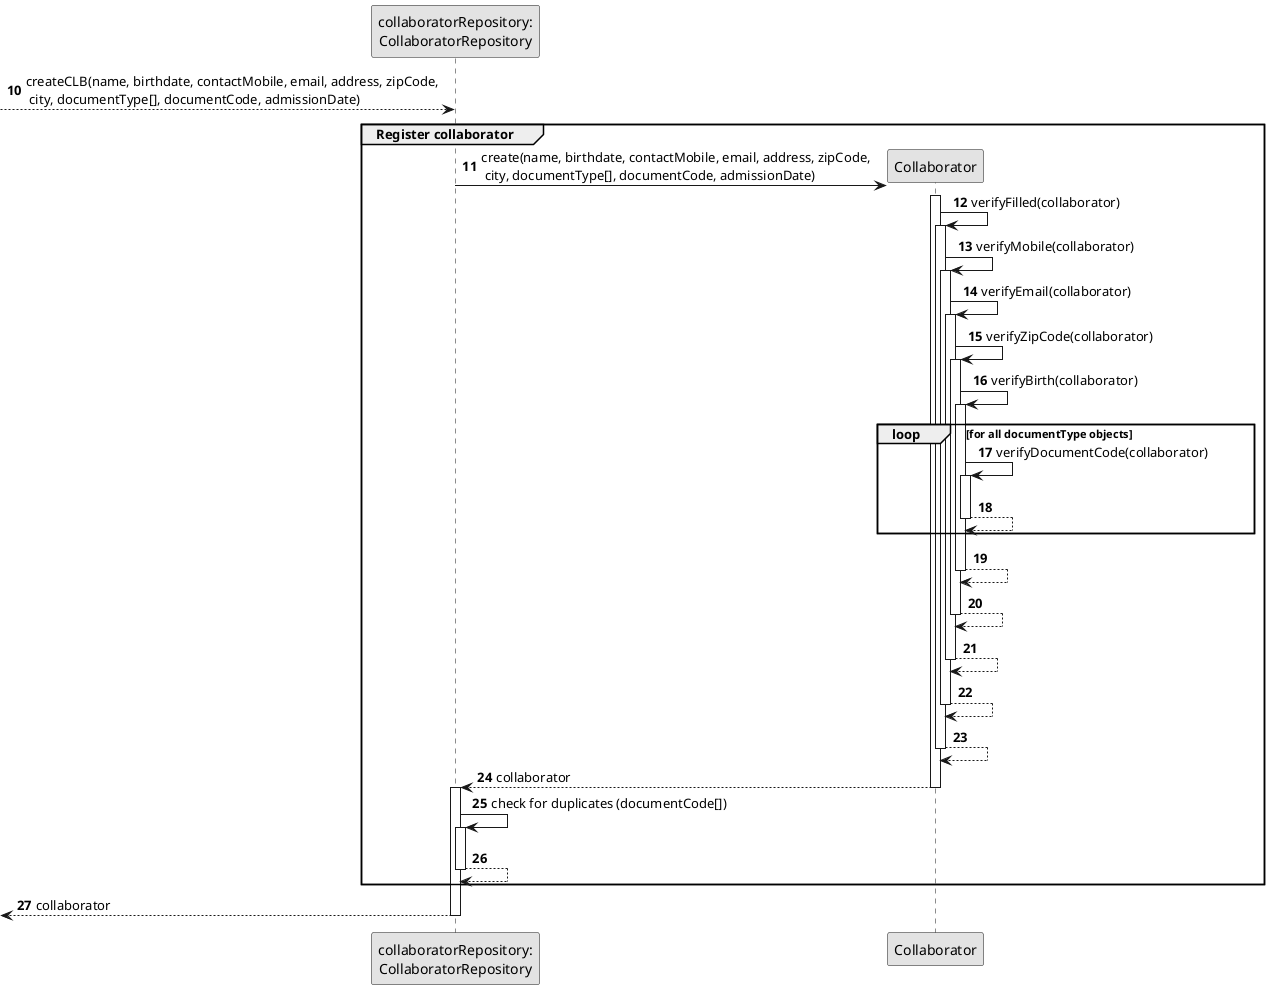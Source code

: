@startuml
skinparam monochrome true
skinparam packageStyle rectangle
skinparam shadowing false

participant "collaboratorRepository:\nCollaboratorRepository" as CLBREP
participant "Collaborator" as CLB

autonumber 10
--> CLBREP: createCLB(name, birthdate, contactMobile, email, address, zipCode,\n city, documentType[], documentCode, admissionDate)
    group Register collaborator
    CLBREP->CLB** : create(name, birthdate, contactMobile, email, address, zipCode,\n city, documentType[], documentCode, admissionDate)




        activate CLB
        CLB -> CLB : verifyFilled(collaborator)
        activate CLB
        CLB -> CLB : verifyMobile(collaborator)
        activate CLB
        CLB -> CLB : verifyEmail(collaborator)
        activate CLB
        CLB -> CLB : verifyZipCode(collaborator)
        activate CLB
        CLB -> CLB : verifyBirth(collaborator)
        activate CLB

        loop for all documentType objects
        CLB -> CLB : verifyDocumentCode(collaborator)
        activate CLB
        CLB --> CLB
        deactivate CLB
        end loop

        CLB --> CLB
        deactivate CLB
        CLB --> CLB
        deactivate CLB
        CLB --> CLB
        deactivate CLB
        CLB --> CLB
        deactivate CLB
        CLB --> CLB
        deactivate CLB


        CLB --> CLBREP : collaborator
        deactivate CLB
        activate CLBREP

CLBREP -> CLBREP : check for duplicates (documentCode[])
activate CLBREP
CLBREP --> CLBREP
deactivate CLBREP
end
<--CLBREP : collaborator
deactivate CLBREP
        deactivate CLB


@enduml